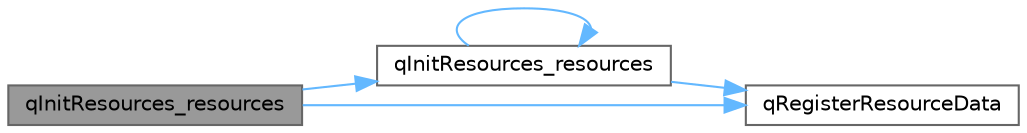 digraph "qInitResources_resources"
{
 // LATEX_PDF_SIZE
  bgcolor="transparent";
  edge [fontname=Helvetica,fontsize=10,labelfontname=Helvetica,labelfontsize=10];
  node [fontname=Helvetica,fontsize=10,shape=box,height=0.2,width=0.4];
  rankdir="LR";
  Node1 [id="Node000001",label="qInitResources_resources",height=0.2,width=0.4,color="gray40", fillcolor="grey60", style="filled", fontcolor="black",tooltip=" "];
  Node1 -> Node2 [id="edge1_Node000001_Node000002",color="steelblue1",style="solid",tooltip=" "];
  Node2 [id="Node000002",label="qInitResources_resources",height=0.2,width=0.4,color="grey40", fillcolor="white", style="filled",URL="$build-x86_2qrc__resources_8cpp.html#a41b16846f72e5d0840f5e7ec00e5bc89",tooltip=" "];
  Node2 -> Node2 [id="edge2_Node000002_Node000002",color="steelblue1",style="solid",tooltip=" "];
  Node2 -> Node3 [id="edge3_Node000002_Node000003",color="steelblue1",style="solid",tooltip=" "];
  Node3 [id="Node000003",label="qRegisterResourceData",height=0.2,width=0.4,color="grey40", fillcolor="white", style="filled",URL="$build-x86_2qrc__resources_8cpp.html#a2ce5a6cde5b318dc75442940471e05f7",tooltip=" "];
  Node1 -> Node3 [id="edge4_Node000001_Node000003",color="steelblue1",style="solid",tooltip=" "];
}
